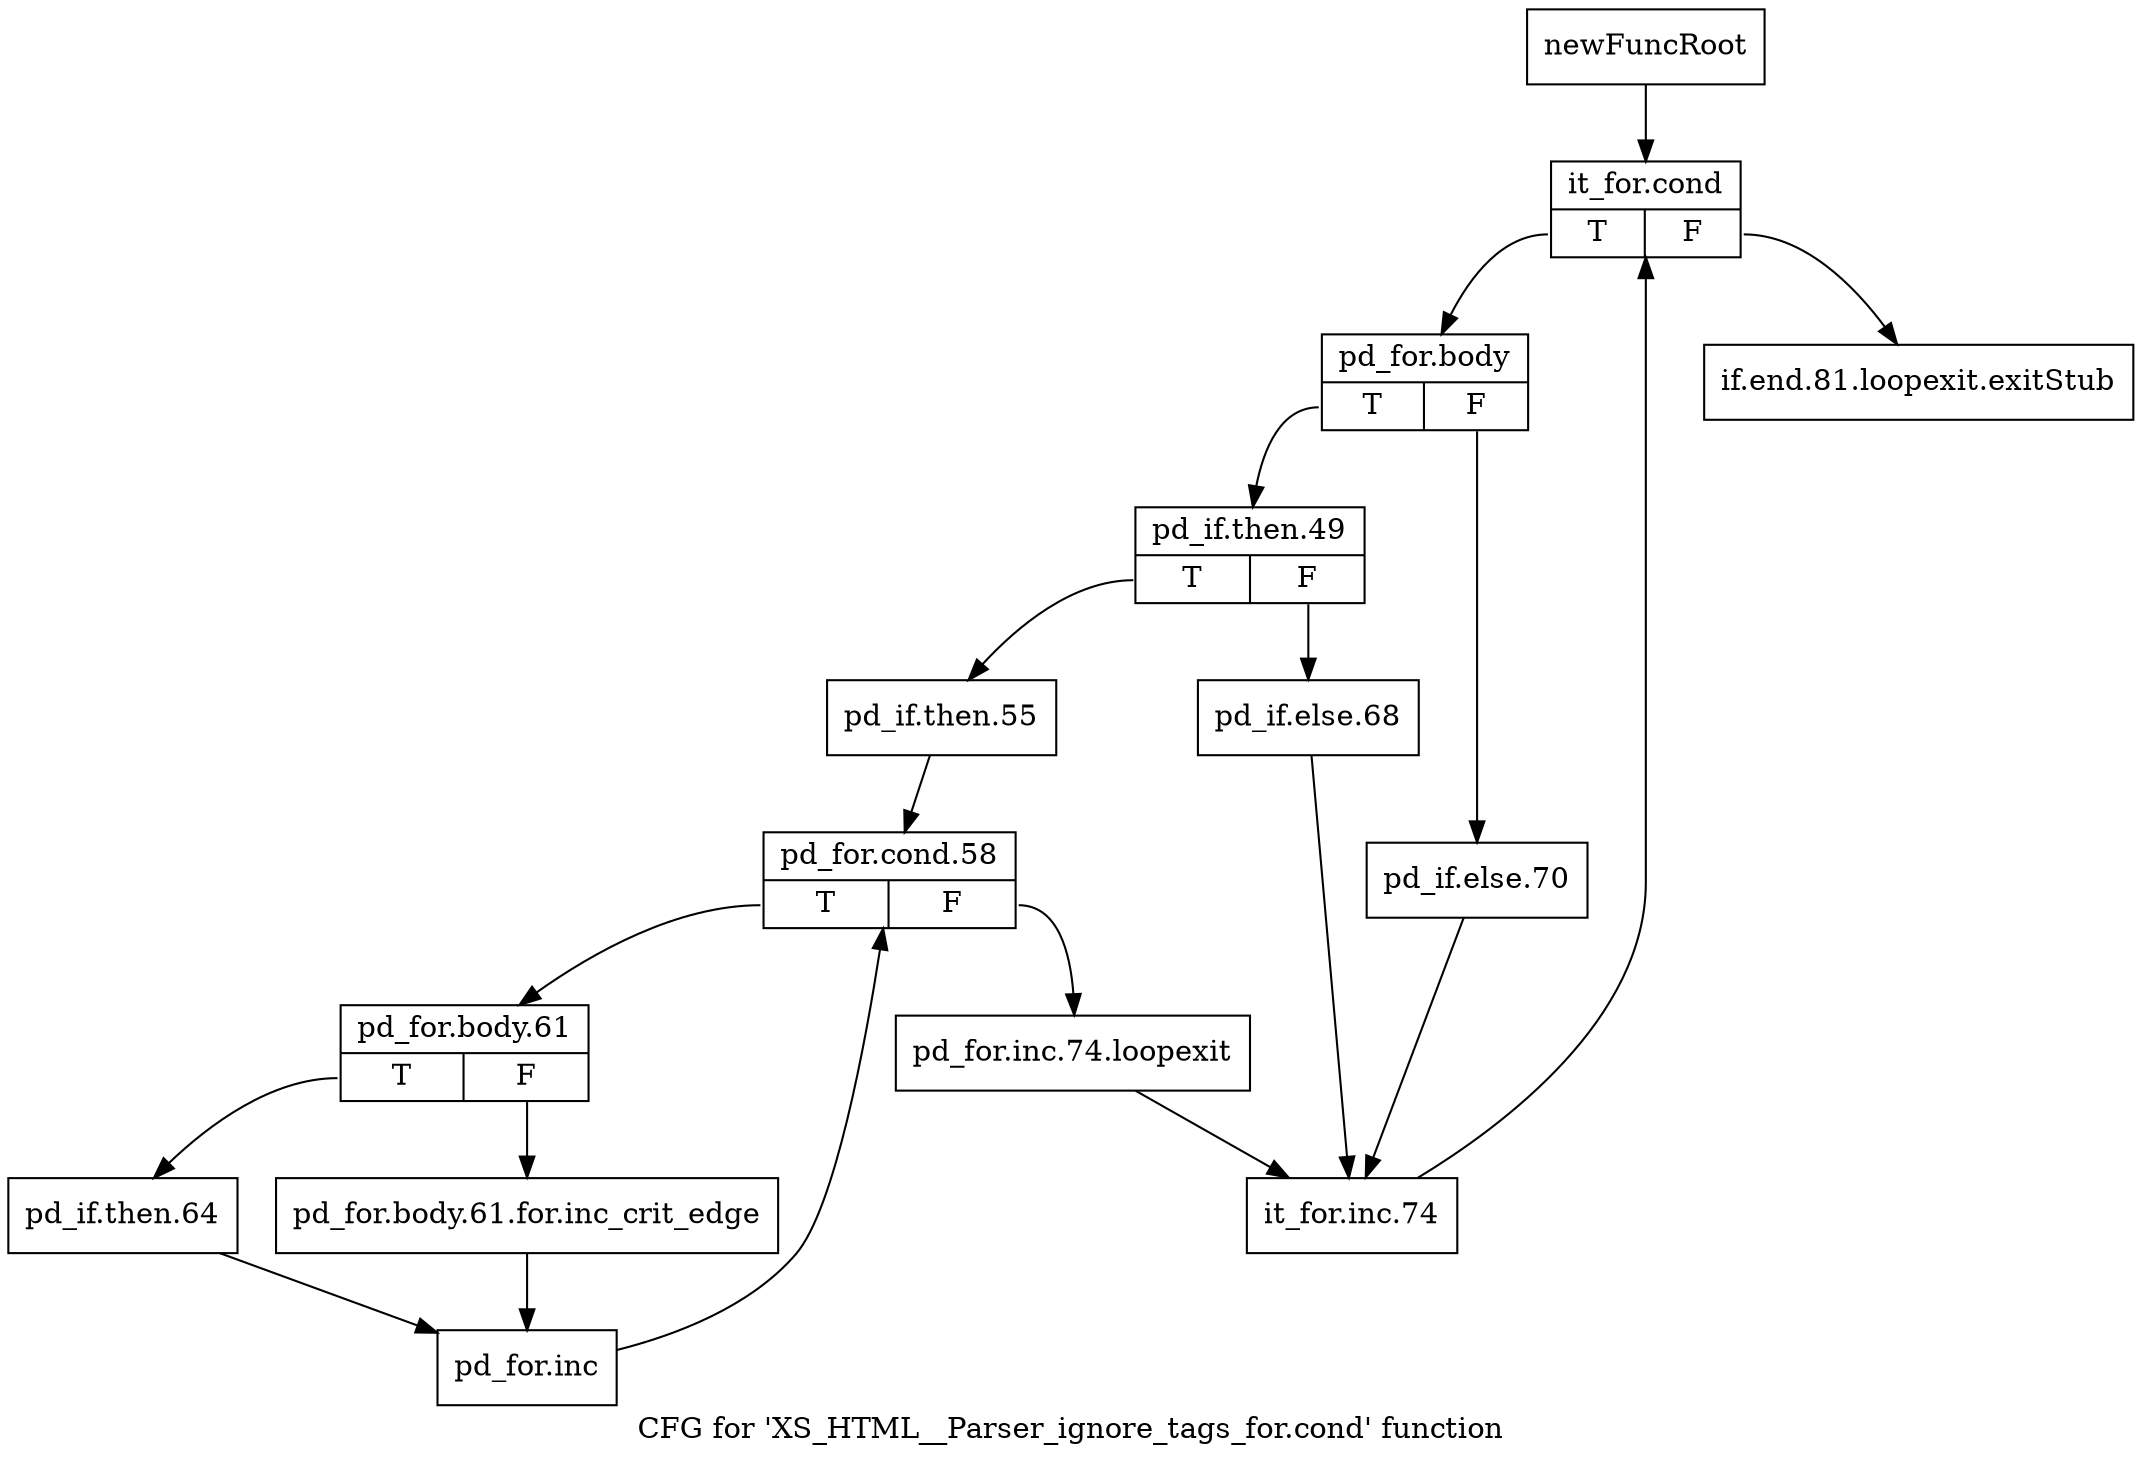 digraph "CFG for 'XS_HTML__Parser_ignore_tags_for.cond' function" {
	label="CFG for 'XS_HTML__Parser_ignore_tags_for.cond' function";

	Node0x5924700 [shape=record,label="{newFuncRoot}"];
	Node0x5924700 -> Node0x59247a0;
	Node0x5924750 [shape=record,label="{if.end.81.loopexit.exitStub}"];
	Node0x59247a0 [shape=record,label="{it_for.cond|{<s0>T|<s1>F}}"];
	Node0x59247a0:s0 -> Node0x592c1a0;
	Node0x59247a0:s1 -> Node0x5924750;
	Node0x592c1a0 [shape=record,label="{pd_for.body|{<s0>T|<s1>F}}"];
	Node0x592c1a0:s0 -> Node0x592d410;
	Node0x592c1a0:s1 -> Node0x592d3c0;
	Node0x592d3c0 [shape=record,label="{pd_if.else.70}"];
	Node0x592d3c0 -> Node0x592d5a0;
	Node0x592d410 [shape=record,label="{pd_if.then.49|{<s0>T|<s1>F}}"];
	Node0x592d410:s0 -> Node0x592d4b0;
	Node0x592d410:s1 -> Node0x592d460;
	Node0x592d460 [shape=record,label="{pd_if.else.68}"];
	Node0x592d460 -> Node0x592d5a0;
	Node0x592d4b0 [shape=record,label="{pd_if.then.55}"];
	Node0x592d4b0 -> Node0x592d500;
	Node0x592d500 [shape=record,label="{pd_for.cond.58|{<s0>T|<s1>F}}"];
	Node0x592d500:s0 -> Node0x592d5f0;
	Node0x592d500:s1 -> Node0x592d550;
	Node0x592d550 [shape=record,label="{pd_for.inc.74.loopexit}"];
	Node0x592d550 -> Node0x592d5a0;
	Node0x592d5a0 [shape=record,label="{it_for.inc.74}"];
	Node0x592d5a0 -> Node0x59247a0;
	Node0x592d5f0 [shape=record,label="{pd_for.body.61|{<s0>T|<s1>F}}"];
	Node0x592d5f0:s0 -> Node0x592d690;
	Node0x592d5f0:s1 -> Node0x592d640;
	Node0x592d640 [shape=record,label="{pd_for.body.61.for.inc_crit_edge}"];
	Node0x592d640 -> Node0x592d6e0;
	Node0x592d690 [shape=record,label="{pd_if.then.64}"];
	Node0x592d690 -> Node0x592d6e0;
	Node0x592d6e0 [shape=record,label="{pd_for.inc}"];
	Node0x592d6e0 -> Node0x592d500;
}
